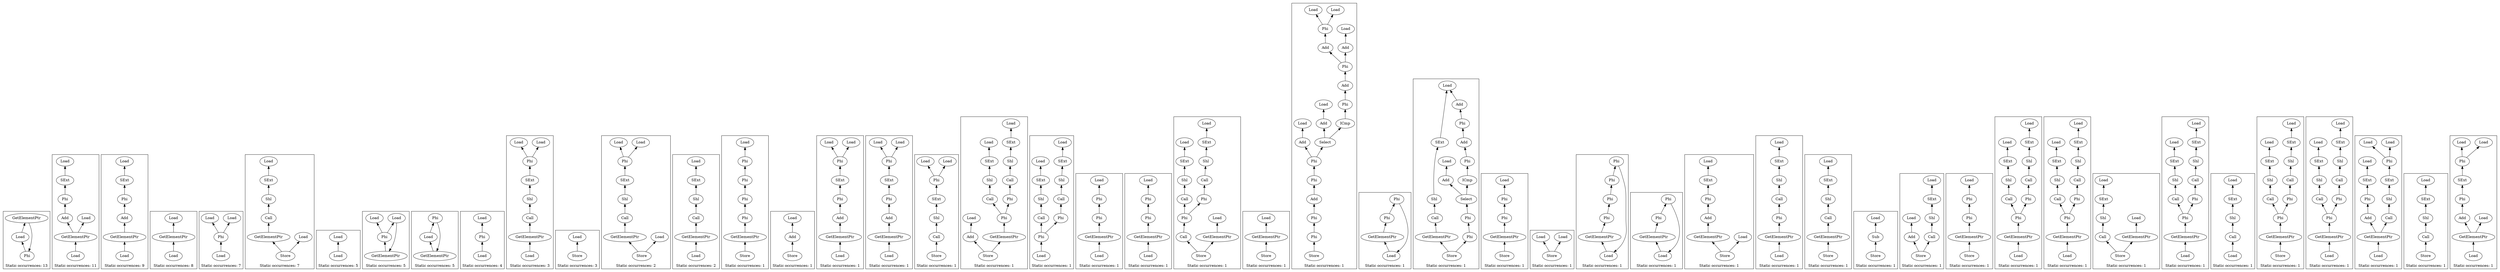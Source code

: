 strict digraph {
rankdir=BT
subgraph {
"0_268" [label="Phi"]
"0_268" -> {
"0_302"
}
"0_301" [label="GetElementPtr"]
"0_301" -> {
"0_268"
}
"0_302" [label="Load"]
"0_302" -> {
"0_301"
}
cluster=true
label=<Static occurrences: 13>
}
subgraph {
"1_191" [label="Add"]
"1_191" -> {
"1_186"
}
"1_175" [label="SExt"]
"1_175" -> {
"1_174"
}
"1_174" [label="Load"]
"1_193" [label="GetElementPtr"]
"1_193" -> {
"1_191"
"1_181"
}
"1_181" [label="Load"]
"1_194" [label="Load"]
"1_194" -> {
"1_193"
"1_193"
}
"1_186" [label="Phi"]
"1_186" -> {
"1_175"
}
cluster=true
label=<Static occurrences: 11>
}
subgraph {
"2_70" [label="Load"]
"2_70" -> {
"2_69"
}
"2_69" [label="GetElementPtr"]
"2_69" -> {
"2_68"
}
"2_68" [label="Add"]
"2_68" -> {
"2_67"
}
"2_67" [label="Phi"]
"2_67" -> {
"2_65"
}
"2_65" [label="SExt"]
"2_65" -> {
"2_60"
}
"2_60" [label="Load"]
cluster=true
label=<Static occurrences: 9>
}
subgraph {
"3_181" [label="Load"]
"3_181" -> {
"3_180"
}
"3_180" [label="GetElementPtr"]
"3_180" -> {
"3_178"
}
"3_178" [label="Load"]
cluster=true
label=<Static occurrences: 8>
}
subgraph {
"4_350" [label="Load"]
"4_350" -> {
"4_348"
"4_348"
}
"4_348" [label="Phi"]
"4_348" -> {
"4_382"
"4_344"
}
"4_382" [label="Load"]
"4_344" [label="Load"]
cluster=true
label=<Static occurrences: 7>
}
subgraph {
"5_438" [label="Call"]
"5_438" -> {
"5_437"
}
"5_437" [label="Shl"]
"5_437" -> {
"5_436"
}
"5_458" [label="Store"]
"5_458" -> {
"5_457"
"5_443"
}
"5_443" [label="Load"]
"5_436" [label="SExt"]
"5_436" -> {
"5_435"
}
"5_435" [label="Load"]
"5_457" [label="GetElementPtr"]
"5_457" -> {
"5_438"
}
cluster=true
label=<Static occurrences: 7>
}
subgraph {
"6_206" [label="Load"]
"6_206" -> {
"6_178"
}
"6_178" [label="Load"]
cluster=true
label=<Static occurrences: 5>
}
subgraph {
"7_381" [label="GetElementPtr"]
"7_381" -> {
"7_348"
"7_348"
}
"7_382" [label="Load"]
"7_382" -> {
"7_381"
"7_381"
}
"7_348" [label="Phi"]
"7_348" -> {
"7_382"
"7_344"
}
"7_344" [label="Load"]
cluster=true
label=<Static occurrences: 5>
}
subgraph {
"8_203" [label="GetElementPtr"]
"8_203" -> {
"8_178"
}
"8_178" [label="Load"]
"8_178" -> {
"8_177"
}
"8_177" [label="Phi"]
"8_177" -> {
"8_203"
}
cluster=true
label=<Static occurrences: 5>
}
subgraph {
"9_270" [label="Load"]
"9_270" -> {
"9_268"
}
"9_268" [label="Phi"]
"9_268" -> {
"9_302"
}
"9_302" [label="Load"]
cluster=true
label=<Static occurrences: 4>
}
subgraph {
"10_551" [label="GetElementPtr"]
"10_551" -> {
"10_509"
"10_509"
}
"10_552" [label="Load"]
"10_552" -> {
"10_551"
"10_551"
}
"10_509" [label="Call"]
"10_509" -> {
"10_508"
"10_508"
}
"10_508" [label="Shl"]
"10_508" -> {
"10_507"
"10_507"
}
"10_498" [label="Phi"]
"10_498" -> {
"10_492"
"10_710"
}
"10_492" [label="Load"]
"10_710" [label="Load"]
"10_507" [label="SExt"]
"10_507" -> {
"10_498"
"10_498"
}
cluster=true
label=<Static occurrences: 3>
}
subgraph {
"11_642" [label="Store"]
"11_642" -> {
"11_641"
}
"11_641" [label="Load"]
cluster=true
label=<Static occurrences: 3>
}
subgraph {
"12_498" [label="Phi"]
"12_498" -> {
"12_492"
"12_710"
}
"12_492" [label="Load"]
"12_710" [label="Load"]
"12_509" [label="Call"]
"12_509" -> {
"12_508"
"12_508"
}
"12_529" [label="Store"]
"12_529" -> {
"12_528"
"12_528"
"12_514"
}
"12_514" [label="Load"]
"12_528" [label="GetElementPtr"]
"12_528" -> {
"12_509"
"12_509"
}
"12_508" [label="Shl"]
"12_508" -> {
"12_507"
"12_507"
}
"12_507" [label="SExt"]
"12_507" -> {
"12_498"
"12_498"
}
cluster=true
label=<Static occurrences: 2>
}
subgraph {
"13_979" [label="Call"]
"13_979" -> {
"13_951"
}
"13_1014" [label="Load"]
"13_1014" -> {
"13_1013"
}
"13_951" [label="Shl"]
"13_951" -> {
"13_950"
}
"13_950" [label="SExt"]
"13_950" -> {
"13_948"
}
"13_948" [label="Load"]
"13_1013" [label="GetElementPtr"]
"13_1013" -> {
"13_979"
}
cluster=true
label=<Static occurrences: 2>
}
subgraph {
"14_714" [label="Phi"]
"14_714" -> {
"14_703"
"14_703"
"14_703"
"14_703"
"14_703"
}
"14_499" [label="Phi"]
"14_499" -> {
"14_485"
"14_485"
"14_485"
"14_485"
"14_485"
}
"14_584" [label="GetElementPtr"]
"14_584" -> {
"14_499"
"14_499"
"14_499"
"14_499"
"14_499"
}
"14_703" [label="Phi"]
"14_703" -> {
"14_607"
"14_607"
"14_607"
"14_607"
"14_607"
}
"14_607" [label="Load"]
"14_607" [label="Load"]
"14_607" [label="Load"]
"14_607" [label="Load"]
"14_607" [label="Load"]
"14_585" [label="Store"]
"14_585" -> {
"14_584"
"14_584"
"14_584"
"14_584"
"14_584"
}
"14_485" [label="Phi"]
"14_485" -> {
"14_714"
"14_714"
"14_714"
"14_714"
"14_714"
}
cluster=true
label=<Static occurrences: 1>
}
subgraph {
"15_43" [label="Add"]
"15_43" -> {
"15_35"
}
"15_35" [label="Load"]
"15_44" [label="Store"]
"15_44" -> {
"15_43"
}
cluster=true
label=<Static occurrences: 1>
}
subgraph {
"16_554" [label="Load"]
"16_554" -> {
"16_553"
"16_553"
}
"16_507" [label="SExt"]
"16_507" -> {
"16_498"
"16_498"
}
"16_550" [label="Add"]
"16_550" -> {
"16_549"
"16_549"
}
"16_549" [label="Phi"]
"16_549" -> {
"16_507"
"16_507"
}
"16_498" [label="Phi"]
"16_498" -> {
"16_492"
"16_710"
}
"16_492" [label="Load"]
"16_710" [label="Load"]
"16_553" [label="GetElementPtr"]
"16_553" -> {
"16_550"
"16_550"
}
cluster=true
label=<Static occurrences: 1>
}
subgraph {
"17_507" [label="SExt"]
"17_507" -> {
"17_498"
"17_498"
}
"17_574" [label="GetElementPtr"]
"17_574" -> {
"17_570"
"17_570"
}
"17_565" [label="Phi"]
"17_565" -> {
"17_507"
"17_507"
}
"17_498" [label="Phi"]
"17_498" -> {
"17_492"
"17_710"
}
"17_492" [label="Load"]
"17_710" [label="Load"]
"17_570" [label="Add"]
"17_570" -> {
"17_565"
"17_565"
}
"17_575" [label="Load"]
"17_575" -> {
"17_574"
"17_574"
}
cluster=true
label=<Static occurrences: 1>
}
subgraph {
"18_604" [label="Store"]
"18_604" -> {
"18_587"
"18_587"
}
"18_587" [label="Call"]
"18_587" -> {
"18_508"
"18_508"
}
"18_508" [label="Shl"]
"18_508" -> {
"18_507"
"18_507"
}
"18_498" [label="Phi"]
"18_498" -> {
"18_492"
"18_710"
}
"18_492" [label="Load"]
"18_710" [label="Load"]
"18_507" [label="SExt"]
"18_507" -> {
"18_498"
"18_498"
}
cluster=true
label=<Static occurrences: 1>
}
subgraph {
"19_785" [label="Add"]
"19_785" -> {
"19_777"
}
"19_777" [label="Load"]
"19_776" [label="GetElementPtr"]
"19_776" -> {
"19_761"
"19_761"
}
"19_743" [label="SExt"]
"19_743" -> {
"19_742"
}
"19_742" [label="Load"]
"19_744" [label="Shl"]
"19_744" -> {
"19_743"
}
"19_786" [label="Store"]
"19_786" -> {
"19_785"
"19_776"
"19_776"
}
"19_893" [label="Call"]
"19_893" -> {
"19_892"
}
"19_891" [label="SExt"]
"19_891" -> {
"19_888"
}
"19_888" [label="Load"]
"19_761" [label="Phi"]
"19_761" -> {
"19_745"
"19_925"
}
"19_925" [label="Phi"]
"19_925" -> {
"19_893"
}
"19_892" [label="Shl"]
"19_892" -> {
"19_891"
}
"19_745" [label="Call"]
"19_745" -> {
"19_744"
}
cluster=true
label=<Static occurrences: 1>
}
subgraph {
"20_743" [label="SExt"]
"20_743" -> {
"20_742"
}
"20_742" [label="Load"]
"20_814" [label="Load"]
"20_814" -> {
"20_761"
"20_761"
}
"20_744" [label="Shl"]
"20_744" -> {
"20_743"
}
"20_893" [label="Call"]
"20_893" -> {
"20_892"
}
"20_891" [label="SExt"]
"20_891" -> {
"20_888"
}
"20_888" [label="Load"]
"20_761" [label="Phi"]
"20_761" -> {
"20_745"
"20_925"
}
"20_925" [label="Phi"]
"20_925" -> {
"20_893"
}
"20_892" [label="Shl"]
"20_892" -> {
"20_891"
}
"20_745" [label="Call"]
"20_745" -> {
"20_744"
}
cluster=true
label=<Static occurrences: 1>
}
subgraph {
"21_762" [label="Phi"]
"21_762" -> {
"21_926"
"21_926"
"21_926"
}
"21_839" [label="GetElementPtr"]
"21_839" -> {
"21_762"
"21_762"
"21_762"
}
"21_926" [label="Phi"]
"21_926" -> {
"21_880"
"21_880"
"21_880"
}
"21_880" [label="Load"]
"21_880" [label="Load"]
"21_880" [label="Load"]
"21_866" [label="Load"]
"21_866" -> {
"21_839"
"21_839"
"21_839"
}
cluster=true
label=<Static occurrences: 1>
}
subgraph {
"22_872" [label="Load"]
"22_872" -> {
"22_839"
"22_839"
"22_839"
}
"22_762" [label="Phi"]
"22_762" -> {
"22_926"
"22_926"
"22_926"
}
"22_839" [label="GetElementPtr"]
"22_839" -> {
"22_762"
"22_762"
"22_762"
}
"22_926" [label="Phi"]
"22_926" -> {
"22_880"
"22_880"
"22_880"
}
"22_880" [label="Load"]
"22_880" [label="Load"]
"22_880" [label="Load"]
cluster=true
label=<Static occurrences: 1>
}
subgraph {
"23_871" [label="Call"]
"23_871" -> {
"23_761"
"23_761"
}
"23_743" [label="SExt"]
"23_743" -> {
"23_742"
}
"23_742" [label="Load"]
"23_744" [label="Shl"]
"23_744" -> {
"23_743"
}
"23_873" [label="GetElementPtr"]
"23_873" -> {
"23_872"
}
"23_872" [label="Load"]
"23_893" [label="Call"]
"23_893" -> {
"23_892"
}
"23_891" [label="SExt"]
"23_891" -> {
"23_888"
}
"23_888" [label="Load"]
"23_761" [label="Phi"]
"23_761" -> {
"23_745"
"23_925"
}
"23_925" [label="Phi"]
"23_925" -> {
"23_893"
}
"23_892" [label="Shl"]
"23_892" -> {
"23_891"
}
"23_745" [label="Call"]
"23_745" -> {
"23_744"
}
"23_874" [label="Store"]
"23_874" -> {
"23_871"
"23_871"
"23_873"
}
cluster=true
label=<Static occurrences: 1>
}
subgraph {
"24_879" [label="Store"]
"24_879" -> {
"24_878"
}
"24_878" [label="GetElementPtr"]
"24_878" -> {
"24_872"
}
"24_872" [label="Load"]
cluster=true
label=<Static occurrences: 1>
}
subgraph {
"25_537" [label="Store"]
"25_537" -> {
"25_500"
"25_500"
"25_500"
"25_500"
"25_500"
}
"25_698" [label="Add"]
"25_698" -> {
"25_498"
"25_498"
}
"25_695" [label="Add"]
"25_695" -> {
"25_694"
}
"25_694" [label="Load"]
"25_651" [label="Add"]
"25_651" -> {
"25_650"
}
"25_650" [label="Load"]
"25_701" [label="Phi"]
"25_701" -> {
"25_698"
"25_698"
"25_651"
}
"25_702" [label="Phi"]
"25_702" -> {
"25_654"
"25_696"
"25_696"
"25_696"
"25_696"
}
"25_512" [label="ICmp"]
"25_512" -> {
"25_501"
"25_501"
"25_501"
}
"25_501" [label="Phi"]
"25_501" -> {
"25_708"
"25_708"
"25_708"
}
"25_486" [label="Phi"]
"25_486" -> {
"25_715"
"25_715"
"25_715"
"25_715"
"25_715"
}
"25_713" [label="Phi"]
"25_713" -> {
"25_702"
"25_702"
"25_702"
"25_702"
"25_702"
}
"25_498" [label="Phi"]
"25_498" -> {
"25_492"
"25_710"
}
"25_492" [label="Load"]
"25_710" [label="Load"]
"25_500" [label="Phi"]
"25_500" -> {
"25_486"
"25_486"
"25_486"
"25_486"
"25_486"
}
"25_715" [label="Add"]
"25_715" -> {
"25_713"
"25_713"
"25_713"
"25_713"
"25_713"
}
"25_708" [label="Add"]
"25_708" -> {
"25_701"
"25_701"
"25_701"
}
"25_654" [label="Add"]
"25_654" -> {
"25_653"
}
"25_653" [label="Load"]
"25_696" [label="Select"]
"25_696" -> {
"25_695"
"25_512"
"25_512"
"25_512"
}
cluster=true
label=<Static occurrences: 1>
}
subgraph {
"26_880" [label="Load"]
"26_880" -> {
"26_839"
"26_839"
"26_839"
}
"26_762" [label="Phi"]
"26_762" -> {
"26_926"
"26_926"
"26_926"
}
"26_839" [label="GetElementPtr"]
"26_839" -> {
"26_762"
"26_762"
"26_762"
}
"26_926" [label="Phi"]
"26_926" -> {
"26_880"
"26_880"
"26_880"
}
cluster=true
label=<Static occurrences: 1>
}
subgraph {
"27_950" [label="SExt"]
"27_950" -> {
"27_948"
}
"27_948" [label="Load"]
"27_1062" [label="Select"]
"27_1062" -> {
"27_953"
"27_982"
}
"27_1066" [label="Phi"]
"27_1066" -> {
"27_954"
}
"27_1005" [label="Store"]
"27_1005" -> {
"27_1004"
"27_972"
"27_972"
}
"27_972" [label="Phi"]
"27_972" -> {
"27_1067"
"27_1067"
}
"27_973" [label="Phi"]
"27_973" -> {
"27_1073"
}
"27_1067" [label="Phi"]
"27_1067" -> {
"27_1062"
"27_1062"
}
"27_1073" [label="Add"]
"27_1073" -> {
"27_1066"
}
"27_954" [label="Add"]
"27_954" -> {
"27_948"
}
"27_948" [label="Load"]
"27_953" [label="Add"]
"27_953" -> {
"27_943"
}
"27_943" [label="Load"]
"27_979" [label="Call"]
"27_979" -> {
"27_951"
}
"27_982" [label="ICmp"]
"27_982" -> {
"27_973"
}
"27_1004" [label="GetElementPtr"]
"27_1004" -> {
"27_979"
}
"27_951" [label="Shl"]
"27_951" -> {
"27_950"
}
cluster=true
label=<Static occurrences: 1>
}
subgraph {
"28_1046" [label="Store"]
"28_1046" -> {
"28_1045"
}
"28_971" [label="Phi"]
"28_971" -> {
"28_1068"
}
"28_1068" [label="Phi"]
"28_1068" -> {
"28_1059"
}
"28_1059" [label="Load"]
"28_1045" [label="GetElementPtr"]
"28_1045" -> {
"28_971"
}
cluster=true
label=<Static occurrences: 1>
}
subgraph {
"29_877" [label="Store"]
"29_877" -> {
"29_875"
"29_872"
}
"29_875" [label="Load"]
"29_872" [label="Load"]
cluster=true
label=<Static occurrences: 1>
}
subgraph {
"30_607" [label="Load"]
"30_607" -> {
"30_584"
"30_584"
"30_584"
"30_584"
"30_584"
}
"30_714" [label="Phi"]
"30_714" -> {
"30_703"
"30_703"
"30_703"
"30_703"
"30_703"
}
"30_499" [label="Phi"]
"30_499" -> {
"30_485"
"30_485"
"30_485"
"30_485"
"30_485"
}
"30_584" [label="GetElementPtr"]
"30_584" -> {
"30_499"
"30_499"
"30_499"
"30_499"
"30_499"
}
"30_703" [label="Phi"]
"30_703" -> {
"30_607"
"30_607"
"30_607"
"30_607"
"30_607"
}
"30_485" [label="Phi"]
"30_485" -> {
"30_714"
"30_714"
"30_714"
"30_714"
"30_714"
}
cluster=true
label=<Static occurrences: 1>
}
subgraph {
"31_1059" [label="Load"]
"31_1059" -> {
"31_1045"
}
"31_971" [label="Phi"]
"31_971" -> {
"31_1068"
}
"31_1068" [label="Phi"]
"31_1068" -> {
"31_1059"
}
"31_1045" [label="GetElementPtr"]
"31_1045" -> {
"31_971"
}
cluster=true
label=<Static occurrences: 1>
}
subgraph {
"32_75" [label="Store"]
"32_75" -> {
"32_69"
"32_72"
}
"32_72" [label="Load"]
"32_69" [label="GetElementPtr"]
"32_69" -> {
"32_68"
}
"32_68" [label="Add"]
"32_68" -> {
"32_67"
}
"32_67" [label="Phi"]
"32_67" -> {
"32_65"
}
"32_65" [label="SExt"]
"32_65" -> {
"32_60"
}
"32_60" [label="Load"]
cluster=true
label=<Static occurrences: 1>
}
subgraph {
"33_1467" [label="Load"]
"33_1467" -> {
"33_1466"
}
"33_1466" [label="GetElementPtr"]
"33_1466" -> {
"33_1461"
}
"33_1461" [label="Phi"]
"33_1461" -> {
"33_1443"
}
"33_1443" [label="Call"]
"33_1443" -> {
"33_1442"
}
"33_1442" [label="Shl"]
"33_1442" -> {
"33_1361"
}
"33_1361" [label="SExt"]
"33_1361" -> {
"33_1360"
}
"33_1360" [label="Load"]
cluster=true
label=<Static occurrences: 1>
}
subgraph {
"34_437" [label="Shl"]
"34_437" -> {
"34_436"
}
"34_465" [label="GetElementPtr"]
"34_465" -> {
"34_438"
}
"34_466" [label="Store"]
"34_466" -> {
"34_465"
}
"34_436" [label="SExt"]
"34_436" -> {
"34_435"
}
"34_435" [label="Load"]
"34_438" [label="Call"]
"34_438" -> {
"34_437"
}
cluster=true
label=<Static occurrences: 1>
}
subgraph {
"35_728" [label="Store"]
"35_728" -> {
"35_727"
}
"35_727" [label="Sub"]
"35_727" -> {
"35_726"
}
"35_726" [label="Load"]
cluster=true
label=<Static occurrences: 1>
}
subgraph {
"36_758" [label="Add"]
"36_758" -> {
"36_757"
}
"36_757" [label="Load"]
"36_743" [label="SExt"]
"36_743" -> {
"36_742"
}
"36_742" [label="Load"]
"36_744" [label="Shl"]
"36_744" -> {
"36_743"
}
"36_745" [label="Call"]
"36_745" -> {
"36_744"
}
"36_759" [label="Store"]
"36_759" -> {
"36_758"
"36_745"
}
cluster=true
label=<Static occurrences: 1>
}
subgraph {
"37_762" [label="Phi"]
"37_762" -> {
"37_926"
"37_926"
"37_926"
}
"37_839" [label="GetElementPtr"]
"37_839" -> {
"37_762"
"37_762"
"37_762"
}
"37_926" [label="Phi"]
"37_926" -> {
"37_880"
"37_880"
"37_880"
}
"37_880" [label="Load"]
"37_880" [label="Load"]
"37_880" [label="Load"]
"37_840" [label="Store"]
"37_840" -> {
"37_839"
"37_839"
"37_839"
}
cluster=true
label=<Static occurrences: 1>
}
subgraph {
"38_776" [label="GetElementPtr"]
"38_776" -> {
"38_761"
"38_761"
}
"38_777" [label="Load"]
"38_777" -> {
"38_776"
"38_776"
}
"38_744" [label="Shl"]
"38_744" -> {
"38_743"
}
"38_743" [label="SExt"]
"38_743" -> {
"38_742"
}
"38_742" [label="Load"]
"38_893" [label="Call"]
"38_893" -> {
"38_892"
}
"38_891" [label="SExt"]
"38_891" -> {
"38_888"
}
"38_888" [label="Load"]
"38_761" [label="Phi"]
"38_761" -> {
"38_745"
"38_925"
}
"38_925" [label="Phi"]
"38_925" -> {
"38_893"
}
"38_892" [label="Shl"]
"38_892" -> {
"38_891"
}
"38_745" [label="Call"]
"38_745" -> {
"38_744"
}
cluster=true
label=<Static occurrences: 1>
}
subgraph {
"39_743" [label="SExt"]
"39_743" -> {
"39_742"
}
"39_742" [label="Load"]
"39_744" [label="Shl"]
"39_744" -> {
"39_743"
}
"39_893" [label="Call"]
"39_893" -> {
"39_892"
}
"39_831" [label="Load"]
"39_831" -> {
"39_830"
"39_830"
}
"39_891" [label="SExt"]
"39_891" -> {
"39_888"
}
"39_888" [label="Load"]
"39_761" [label="Phi"]
"39_761" -> {
"39_745"
"39_925"
}
"39_925" [label="Phi"]
"39_925" -> {
"39_893"
}
"39_830" [label="GetElementPtr"]
"39_830" -> {
"39_761"
"39_761"
}
"39_745" [label="Call"]
"39_745" -> {
"39_744"
}
"39_892" [label="Shl"]
"39_892" -> {
"39_891"
}
cluster=true
label=<Static occurrences: 1>
}
subgraph {
"40_847" [label="SExt"]
"40_847" -> {
"40_804"
}
"40_804" [label="Load"]
"40_849" [label="Call"]
"40_849" -> {
"40_848"
}
"40_848" [label="Shl"]
"40_848" -> {
"40_847"
}
"40_868" [label="Store"]
"40_868" -> {
"40_849"
"40_867"
}
"40_867" [label="GetElementPtr"]
"40_867" -> {
"40_866"
}
"40_866" [label="Load"]
cluster=true
label=<Static occurrences: 1>
}
subgraph {
"41_1380" [label="GetElementPtr"]
"41_1380" -> {
"41_1355"
"41_1355"
}
"41_1355" [label="Phi"]
"41_1355" -> {
"41_1318"
"41_1461"
}
"41_1443" [label="Call"]
"41_1443" -> {
"41_1442"
}
"41_1381" [label="Load"]
"41_1381" -> {
"41_1380"
"41_1380"
}
"41_1316" [label="SExt"]
"41_1316" -> {
"41_1313"
}
"41_1313" [label="Load"]
"41_1317" [label="Shl"]
"41_1317" -> {
"41_1316"
}
"41_1442" [label="Shl"]
"41_1442" -> {
"41_1361"
}
"41_1461" [label="Phi"]
"41_1461" -> {
"41_1443"
}
"41_1318" [label="Call"]
"41_1318" -> {
"41_1317"
}
"41_1361" [label="SExt"]
"41_1361" -> {
"41_1360"
}
"41_1360" [label="Load"]
cluster=true
label=<Static occurrences: 1>
}
subgraph {
"42_743" [label="SExt"]
"42_743" -> {
"42_742"
}
"42_742" [label="Load"]
"42_757" [label="Load"]
"42_757" -> {
"42_745"
}
"42_745" [label="Call"]
"42_745" -> {
"42_744"
}
"42_744" [label="Shl"]
"42_744" -> {
"42_743"
}
cluster=true
label=<Static occurrences: 1>
}
subgraph {
"43_781" [label="Store"]
"43_781" -> {
"43_776"
"43_776"
}
"43_776" [label="GetElementPtr"]
"43_776" -> {
"43_761"
"43_761"
}
"43_744" [label="Shl"]
"43_744" -> {
"43_743"
}
"43_743" [label="SExt"]
"43_743" -> {
"43_742"
}
"43_742" [label="Load"]
"43_893" [label="Call"]
"43_893" -> {
"43_892"
}
"43_891" [label="SExt"]
"43_891" -> {
"43_888"
}
"43_888" [label="Load"]
"43_761" [label="Phi"]
"43_761" -> {
"43_745"
"43_925"
}
"43_925" [label="Phi"]
"43_925" -> {
"43_893"
}
"43_892" [label="Shl"]
"43_892" -> {
"43_891"
}
"43_745" [label="Call"]
"43_745" -> {
"43_744"
}
cluster=true
label=<Static occurrences: 1>
}
subgraph {
"44_1355" [label="Phi"]
"44_1355" -> {
"44_1318"
"44_1461"
}
"44_1468" [label="GetElementPtr"]
"44_1468" -> {
"44_1355"
"44_1355"
}
"44_1443" [label="Call"]
"44_1443" -> {
"44_1442"
}
"44_1316" [label="SExt"]
"44_1316" -> {
"44_1313"
}
"44_1313" [label="Load"]
"44_1317" [label="Shl"]
"44_1317" -> {
"44_1316"
}
"44_1469" [label="Load"]
"44_1469" -> {
"44_1468"
"44_1468"
}
"44_1442" [label="Shl"]
"44_1442" -> {
"44_1361"
}
"44_1461" [label="Phi"]
"44_1461" -> {
"44_1443"
}
"44_1318" [label="Call"]
"44_1318" -> {
"44_1317"
}
"44_1361" [label="SExt"]
"44_1361" -> {
"44_1360"
}
"44_1360" [label="Load"]
cluster=true
label=<Static occurrences: 1>
}
subgraph {
"45_678" [label="Add"]
"45_678" -> {
"45_673"
}
"45_498" [label="Phi"]
"45_498" -> {
"45_492"
"45_710"
}
"45_492" [label="Load"]
"45_710" [label="Load"]
"45_660" [label="SExt"]
"45_660" -> {
"45_650"
}
"45_650" [label="Load"]
"45_507" [label="SExt"]
"45_507" -> {
"45_498"
"45_498"
}
"45_683" [label="Load"]
"45_683" -> {
"45_682"
"45_682"
"45_682"
}
"45_682" [label="GetElementPtr"]
"45_682" -> {
"45_678"
"45_509"
"45_509"
}
"45_509" [label="Call"]
"45_509" -> {
"45_508"
"45_508"
}
"45_673" [label="Phi"]
"45_673" -> {
"45_660"
}
"45_508" [label="Shl"]
"45_508" -> {
"45_507"
"45_507"
}
cluster=true
label=<Static occurrences: 1>
}
subgraph {
"46_1056" [label="Store"]
"46_1056" -> {
"46_1048"
}
"46_951" [label="Shl"]
"46_951" -> {
"46_950"
}
"46_950" [label="SExt"]
"46_950" -> {
"46_948"
}
"46_948" [label="Load"]
"46_1048" [label="Call"]
"46_1048" -> {
"46_951"
}
cluster=true
label=<Static occurrences: 1>
}
subgraph {
"47_629" [label="Load"]
"47_629" -> {
"47_628"
"47_628"
"47_628"
}
"47_626" [label="Add"]
"47_626" -> {
"47_621"
"47_621"
}
"47_621" [label="Phi"]
"47_621" -> {
"47_507"
"47_507"
}
"47_628" [label="GetElementPtr"]
"47_628" -> {
"47_626"
"47_626"
"47_616"
}
"47_616" [label="Load"]
"47_498" [label="Phi"]
"47_498" -> {
"47_492"
"47_710"
}
"47_492" [label="Load"]
"47_710" [label="Load"]
"47_507" [label="SExt"]
"47_507" -> {
"47_498"
"47_498"
}
cluster=true
label=<Static occurrences: 1>
}
}
